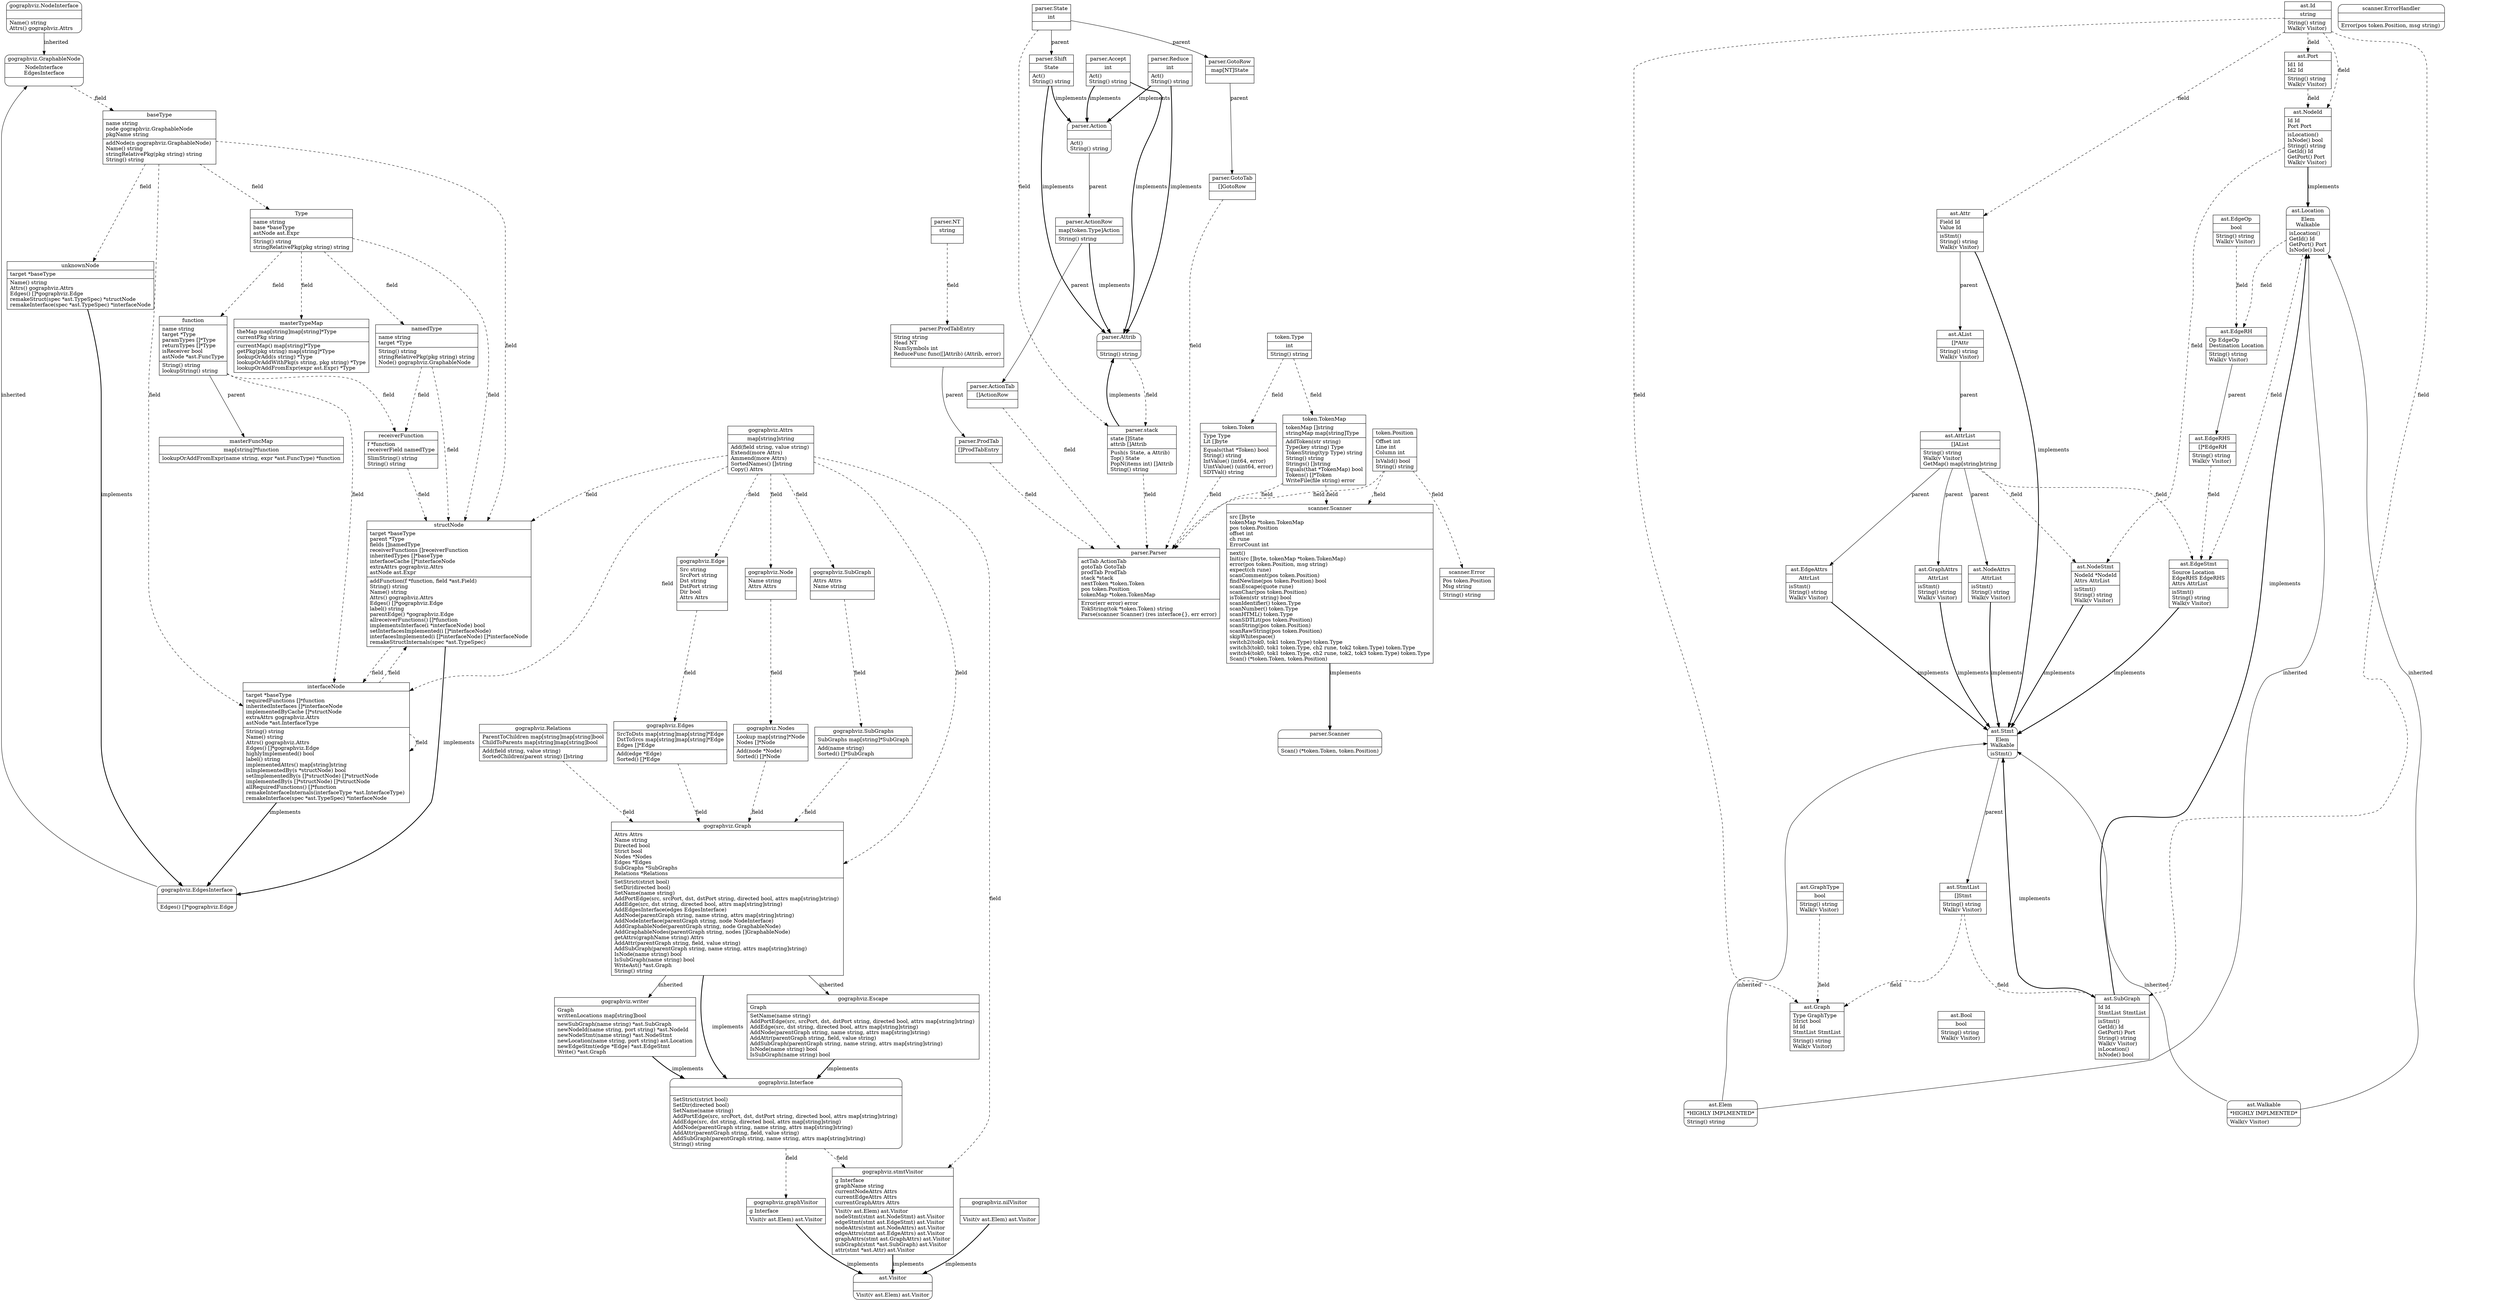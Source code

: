 digraph golangTypeGraph {
	gographviz_SEL_GraphableNode->baseType[ label=field, style=dashed ];
	Type->function[ label=field, style=dashed ];
	function->receiverFunction[ label=field, style=dashed ];
	namedType->receiverFunction[ label=field, style=dashed ];
	baseType->structNode[ label=field, style=dashed ];
	Type->structNode[ label=field, style=dashed ];
	namedType->structNode[ label=field, style=dashed ];
	receiverFunction->structNode[ label=field, style=dashed ];
	interfaceNode->structNode[ label=field, style=dashed ];
	gographviz_SEL_Attrs->structNode[ label=field, style=dashed ];
	baseType->Type[ label=field, style=dashed ];
	baseType->unknownNode[ label=field, style=dashed ];
	baseType->interfaceNode[ label=field, style=dashed ];
	function->interfaceNode[ label=field, style=dashed ];
	interfaceNode->interfaceNode[ label=field, style=dashed ];
	structNode->interfaceNode[ label=field, style=dashed ];
	gographviz_SEL_Attrs->interfaceNode[ label=field, style=dashed ];
	function->masterFuncMap[ label=parent, style=solid ];
	Type->masterTypeMap[ label=field, style=dashed ];
	Type->namedType[ label=field, style=dashed ];
	gographviz_SEL_Interface->gographviz_SEL_graphVisitor[ label=field, style=dashed ];
	gographviz_SEL_Interface->gographviz_SEL_stmtVisitor[ label=field, style=dashed ];
	gographviz_SEL_Attrs->gographviz_SEL_stmtVisitor[ label=field, style=dashed ];
	gographviz_SEL_Attrs->gographviz_SEL_EdgeTYPE[ label=field, style=dashed ];
	gographviz_SEL_EdgeTYPE->gographviz_SEL_Edges[ label=field, style=dashed ];
	gographviz_SEL_GraphTYPE->gographviz_SEL_Escape[ label=inherited, style=solid ];
	gographviz_SEL_Attrs->gographviz_SEL_GraphTYPE[ label=field, style=dashed ];
	gographviz_SEL_Nodes->gographviz_SEL_GraphTYPE[ label=field, style=dashed ];
	gographviz_SEL_Edges->gographviz_SEL_GraphTYPE[ label=field, style=dashed ];
	gographviz_SEL_SubGraphs->gographviz_SEL_GraphTYPE[ label=field, style=dashed ];
	gographviz_SEL_Relations->gographviz_SEL_GraphTYPE[ label=field, style=dashed ];
	gographviz_SEL_Attrs->gographviz_SEL_SubGraphTYPE[ label=field, style=dashed ];
	gographviz_SEL_SubGraphTYPE->gographviz_SEL_SubGraphs[ label=field, style=dashed ];
	gographviz_SEL_Attrs->gographviz_SEL_NodeTYPE[ label=field, style=dashed ];
	gographviz_SEL_NodeTYPE->gographviz_SEL_Nodes[ label=field, style=dashed ];
	gographviz_SEL_GraphTYPE->gographviz_SEL_writer[ label=inherited, style=solid ];
	parser_SEL_State->parser_SEL_Shift[ label=parent, style=solid ];
	parser_SEL_State->parser_SEL_GotoRow[ label=parent, style=solid ];
	parser_SEL_Action->parser_SEL_ActionRow[ label=parent, style=solid ];
	parser_SEL_NT->parser_SEL_ProdTabEntry[ label=field, style=dashed ];
	parser_SEL_ActionTab->parser_SEL_Parser[ label=field, style=dashed ];
	parser_SEL_GotoTab->parser_SEL_Parser[ label=field, style=dashed ];
	parser_SEL_ProdTab->parser_SEL_Parser[ label=field, style=dashed ];
	parser_SEL_stack->parser_SEL_Parser[ label=field, style=dashed ];
	token_SEL_Token->parser_SEL_Parser[ label=field, style=dashed ];
	token_SEL_Position->parser_SEL_Parser[ label=field, style=dashed ];
	token_SEL_TokenMap->parser_SEL_Parser[ label=field, style=dashed ];
	parser_SEL_ActionRow->parser_SEL_ActionTab[ label=parent, style=solid ];
	parser_SEL_State->parser_SEL_stack[ label=field, style=dashed ];
	parser_SEL_Attrib->parser_SEL_stack[ label=field, style=dashed ];
	parser_SEL_ProdTabEntry->parser_SEL_ProdTab[ label=parent, style=solid ];
	parser_SEL_GotoRow->parser_SEL_GotoTab[ label=parent, style=solid ];
	token_SEL_Type->token_SEL_TokenMap[ label=field, style=dashed ];
	token_SEL_Type->token_SEL_Token[ label=field, style=dashed ];
	token_SEL_Position->scanner_SEL_Error[ label=field, style=dashed ];
	token_SEL_TokenMap->scanner_SEL_Scanner[ label=field, style=dashed ];
	token_SEL_Position->scanner_SEL_Scanner[ label=field, style=dashed ];
	ast_SEL_Id->ast_SEL_Port[ label=field, style=dashed ];
	ast_SEL_AttrList->ast_SEL_GraphAttrs[ label=parent, style=solid ];
	ast_SEL_Location->ast_SEL_EdgeStmt[ label=field, style=dashed ];
	ast_SEL_EdgeRHS->ast_SEL_EdgeStmt[ label=field, style=dashed ];
	ast_SEL_AttrList->ast_SEL_EdgeStmt[ label=field, style=dashed ];
	ast_SEL_GraphType->ast_SEL_GraphTYPE[ label=field, style=dashed ];
	ast_SEL_Id->ast_SEL_GraphTYPE[ label=field, style=dashed ];
	ast_SEL_StmtList->ast_SEL_GraphTYPE[ label=field, style=dashed ];
	ast_SEL_AttrList->ast_SEL_NodeAttrs[ label=parent, style=solid ];
	ast_SEL_Id->ast_SEL_NodeId[ label=field, style=dashed ];
	ast_SEL_Port->ast_SEL_NodeId[ label=field, style=dashed ];
	ast_SEL_Attr->ast_SEL_AList[ label=parent, style=solid ];
	ast_SEL_Id->ast_SEL_Attr[ label=field, style=dashed ];
	ast_SEL_EdgeRH->ast_SEL_EdgeRHS[ label=parent, style=solid ];
	ast_SEL_EdgeOp->ast_SEL_EdgeRH[ label=field, style=dashed ];
	ast_SEL_Location->ast_SEL_EdgeRH[ label=field, style=dashed ];
	ast_SEL_Stmt->ast_SEL_StmtList[ label=parent, style=solid ];
	ast_SEL_AttrList->ast_SEL_EdgeAttrs[ label=parent, style=solid ];
	ast_SEL_AList->ast_SEL_AttrList[ label=parent, style=solid ];
	ast_SEL_Id->ast_SEL_SubGraphTYPE[ label=field, style=dashed ];
	ast_SEL_StmtList->ast_SEL_SubGraphTYPE[ label=field, style=dashed ];
	ast_SEL_NodeId->ast_SEL_NodeStmt[ label=field, style=dashed ];
	ast_SEL_AttrList->ast_SEL_NodeStmt[ label=field, style=dashed ];
	structNode->gographviz_SEL_EdgesInterface[ label=implements, style=bold ];
	unknownNode->gographviz_SEL_EdgesInterface[ label=implements, style=bold ];
	interfaceNode->gographviz_SEL_EdgesInterface[ label=implements, style=bold ];
	gographviz_SEL_Escape->gographviz_SEL_Interface[ label=implements, style=bold ];
	gographviz_SEL_GraphTYPE->gographviz_SEL_Interface[ label=implements, style=bold ];
	gographviz_SEL_writer->gographviz_SEL_Interface[ label=implements, style=bold ];
	gographviz_SEL_NodeInterface->gographviz_SEL_GraphableNode[ label=inherited, style=solid ];
	gographviz_SEL_EdgesInterface->gographviz_SEL_GraphableNode[ label=inherited, style=solid ];
	parser_SEL_Shift->parser_SEL_Action[ label=implements, style=bold ];
	parser_SEL_Accept->parser_SEL_Action[ label=implements, style=bold ];
	parser_SEL_Reduce->parser_SEL_Action[ label=implements, style=bold ];
	parser_SEL_Shift->parser_SEL_Attrib[ label=implements, style=bold ];
	parser_SEL_ActionRow->parser_SEL_Attrib[ label=implements, style=bold ];
	parser_SEL_Accept->parser_SEL_Attrib[ label=implements, style=bold ];
	parser_SEL_stack->parser_SEL_Attrib[ label=implements, style=bold ];
	parser_SEL_Reduce->parser_SEL_Attrib[ label=implements, style=bold ];
	scanner_SEL_Scanner->parser_SEL_Scanner[ label=implements, style=bold ];
	ast_SEL_Elem->ast_SEL_Stmt[ label=inherited, style=solid ];
	ast_SEL_Walkable->ast_SEL_Stmt[ label=inherited, style=solid ];
	ast_SEL_GraphAttrs->ast_SEL_Stmt[ label=implements, style=bold ];
	ast_SEL_EdgeStmt->ast_SEL_Stmt[ label=implements, style=bold ];
	ast_SEL_NodeAttrs->ast_SEL_Stmt[ label=implements, style=bold ];
	ast_SEL_Attr->ast_SEL_Stmt[ label=implements, style=bold ];
	ast_SEL_EdgeAttrs->ast_SEL_Stmt[ label=implements, style=bold ];
	ast_SEL_SubGraphTYPE->ast_SEL_Stmt[ label=implements, style=bold ];
	ast_SEL_NodeStmt->ast_SEL_Stmt[ label=implements, style=bold ];
	ast_SEL_Port->ast_SEL_Walkable[ label=implements, style=invis ];
	ast_SEL_GraphAttrs->ast_SEL_Walkable[ label=implements, style=invis ];
	ast_SEL_EdgeStmt->ast_SEL_Walkable[ label=implements, style=invis ];
	ast_SEL_EdgeOp->ast_SEL_Walkable[ label=implements, style=invis ];
	ast_SEL_GraphTYPE->ast_SEL_Walkable[ label=implements, style=invis ];
	ast_SEL_NodeAttrs->ast_SEL_Walkable[ label=implements, style=invis ];
	ast_SEL_NodeId->ast_SEL_Walkable[ label=implements, style=invis ];
	ast_SEL_Id->ast_SEL_Walkable[ label=implements, style=invis ];
	ast_SEL_AList->ast_SEL_Walkable[ label=implements, style=invis ];
	ast_SEL_Attr->ast_SEL_Walkable[ label=implements, style=invis ];
	ast_SEL_EdgeRHS->ast_SEL_Walkable[ label=implements, style=invis ];
	ast_SEL_EdgeRH->ast_SEL_Walkable[ label=implements, style=invis ];
	ast_SEL_GraphType->ast_SEL_Walkable[ label=implements, style=invis ];
	ast_SEL_StmtList->ast_SEL_Walkable[ label=implements, style=invis ];
	ast_SEL_EdgeAttrs->ast_SEL_Walkable[ label=implements, style=invis ];
	ast_SEL_AttrList->ast_SEL_Walkable[ label=implements, style=invis ];
	ast_SEL_SubGraphTYPE->ast_SEL_Walkable[ label=implements, style=invis ];
	ast_SEL_NodeStmt->ast_SEL_Walkable[ label=implements, style=invis ];
	ast_SEL_Bool->ast_SEL_Walkable[ label=implements, style=invis ];
	ast_SEL_Elem->ast_SEL_Location[ label=inherited, style=solid ];
	ast_SEL_Walkable->ast_SEL_Location[ label=inherited, style=solid ];
	ast_SEL_NodeId->ast_SEL_Location[ label=implements, style=bold ];
	ast_SEL_SubGraphTYPE->ast_SEL_Location[ label=implements, style=bold ];
	gographviz_SEL_nilVisitor->ast_SEL_Visitor[ label=implements, style=bold ];
	gographviz_SEL_graphVisitor->ast_SEL_Visitor[ label=implements, style=bold ];
	gographviz_SEL_stmtVisitor->ast_SEL_Visitor[ label=implements, style=bold ];
	ast_SEL_Port->ast_SEL_Elem[ label=implements, style=invis ];
	ast_SEL_GraphAttrs->ast_SEL_Elem[ label=implements, style=invis ];
	ast_SEL_EdgeStmt->ast_SEL_Elem[ label=implements, style=invis ];
	ast_SEL_EdgeOp->ast_SEL_Elem[ label=implements, style=invis ];
	ast_SEL_GraphTYPE->ast_SEL_Elem[ label=implements, style=invis ];
	ast_SEL_NodeAttrs->ast_SEL_Elem[ label=implements, style=invis ];
	ast_SEL_NodeId->ast_SEL_Elem[ label=implements, style=invis ];
	ast_SEL_Id->ast_SEL_Elem[ label=implements, style=invis ];
	ast_SEL_AList->ast_SEL_Elem[ label=implements, style=invis ];
	ast_SEL_Attr->ast_SEL_Elem[ label=implements, style=invis ];
	ast_SEL_EdgeRHS->ast_SEL_Elem[ label=implements, style=invis ];
	ast_SEL_EdgeRH->ast_SEL_Elem[ label=implements, style=invis ];
	ast_SEL_GraphType->ast_SEL_Elem[ label=implements, style=invis ];
	ast_SEL_StmtList->ast_SEL_Elem[ label=implements, style=invis ];
	ast_SEL_EdgeAttrs->ast_SEL_Elem[ label=implements, style=invis ];
	ast_SEL_AttrList->ast_SEL_Elem[ label=implements, style=invis ];
	ast_SEL_SubGraphTYPE->ast_SEL_Elem[ label=implements, style=invis ];
	ast_SEL_NodeStmt->ast_SEL_Elem[ label=implements, style=invis ];
	ast_SEL_Bool->ast_SEL_Elem[ label=implements, style=invis ];
	Type [ label="{Type|name string\lbase *baseType\lastNode ast.Expr\l|String() string\lstringRelativePkg(pkg string) string\l}", shape=record ];
	ast_SEL_AList [ label="{ast.AList|[]*Attr|String() string\lWalk(v Visitor) \l}", shape=record ];
	ast_SEL_Attr [ label="{ast.Attr|Field Id\lValue Id\l|isStmt() \lString() string\lWalk(v Visitor) \l}", shape=record ];
	ast_SEL_AttrList [ label="{ast.AttrList|[]AList|String() string\lWalk(v Visitor) \lGetMap() map[string]string\l}", shape=record ];
	ast_SEL_Bool [ label="{ast.Bool|bool|String() string\lWalk(v Visitor) \l}", shape=record ];
	ast_SEL_EdgeAttrs [ label="{ast.EdgeAttrs|AttrList|isStmt() \lString() string\lWalk(v Visitor) \l}", shape=record ];
	ast_SEL_EdgeOp [ label="{ast.EdgeOp|bool|String() string\lWalk(v Visitor) \l}", shape=record ];
	ast_SEL_EdgeRH [ label="{ast.EdgeRH|Op EdgeOp\lDestination Location\l|String() string\lWalk(v Visitor) \l}", shape=record ];
	ast_SEL_EdgeRHS [ label="{ast.EdgeRHS|[]*EdgeRH|String() string\lWalk(v Visitor) \l}", shape=record ];
	ast_SEL_EdgeStmt [ label="{ast.EdgeStmt|Source Location\lEdgeRHS EdgeRHS\lAttrs AttrList\l|isStmt() \lString() string\lWalk(v Visitor) \l}", shape=record ];
	ast_SEL_Elem [ label="{ast.Elem|*HIGHLY IMPLMENTED*\n|String() string\l}", shape=Mrecord ];
	ast_SEL_GraphAttrs [ label="{ast.GraphAttrs|AttrList|isStmt() \lString() string\lWalk(v Visitor) \l}", shape=record ];
	ast_SEL_GraphTYPE [ label="{ast.Graph|Type GraphType\lStrict bool\lId Id\lStmtList StmtList\l|String() string\lWalk(v Visitor) \l}", shape=record ];
	ast_SEL_GraphType [ label="{ast.GraphType|bool|String() string\lWalk(v Visitor) \l}", shape=record ];
	ast_SEL_Id [ label="{ast.Id|string|String() string\lWalk(v Visitor) \l}", shape=record ];
	ast_SEL_Location [ label="{ast.Location|Elem\nWalkable\n|isLocation() \lGetId() Id\lGetPort() Port\lIsNode() bool\l}", shape=Mrecord ];
	ast_SEL_NodeAttrs [ label="{ast.NodeAttrs|AttrList|isStmt() \lString() string\lWalk(v Visitor) \l}", shape=record ];
	ast_SEL_NodeId [ label="{ast.NodeId|Id Id\lPort Port\l|isLocation() \lIsNode() bool\lString() string\lGetId() Id\lGetPort() Port\lWalk(v Visitor) \l}", shape=record ];
	ast_SEL_NodeStmt [ label="{ast.NodeStmt|NodeId *NodeId\lAttrs AttrList\l|isStmt() \lString() string\lWalk(v Visitor) \l}", shape=record ];
	ast_SEL_Port [ label="{ast.Port|Id1 Id\lId2 Id\l|String() string\lWalk(v Visitor) \l}", shape=record ];
	ast_SEL_Stmt [ label="{ast.Stmt|Elem\nWalkable\n|isStmt() \l}", shape=Mrecord ];
	ast_SEL_StmtList [ label="{ast.StmtList|[]Stmt|String() string\lWalk(v Visitor) \l}", shape=record ];
	ast_SEL_SubGraphTYPE [ label="{ast.SubGraph|Id Id\lStmtList StmtList\l|isStmt() \lGetId() Id\lGetPort() Port\lString() string\lWalk(v Visitor) \lisLocation() \lIsNode() bool\l}", shape=record ];
	ast_SEL_Visitor [ label="{ast.Visitor||Visit(v ast.Elem) ast.Visitor\l}", shape=Mrecord ];
	ast_SEL_Walkable [ label="{ast.Walkable|*HIGHLY IMPLMENTED*\n|Walk(v Visitor) \l}", shape=Mrecord ];
	baseType [ label="{baseType|name string\lnode gographviz.GraphableNode\lpkgName string\l|addNode(n gographviz.GraphableNode) \lName() string\lstringRelativePkg(pkg string) string\lString() string\l}", shape=record ];
	function [ label="{function|name string\ltarget *Type\lparamTypes []*Type\lreturnTypes []*Type\lisReceiver bool\lastNode *ast.FuncType\l|String() string\llookupString() string\l}", shape=record ];
	gographviz_SEL_Attrs [ label="{gographviz.Attrs|map[string]string|Add(field string, value string) \lExtend(more Attrs) \lAmmend(more Attrs) \lSortedNames() []string\lCopy() Attrs\l}", shape=record ];
	gographviz_SEL_EdgeTYPE [ label="{gographviz.Edge|Src string\lSrcPort string\lDst string\lDstPort string\lDir bool\lAttrs Attrs\l|}", shape=record ];
	gographviz_SEL_Edges [ label="{gographviz.Edges|SrcToDsts map[string]map[string]*Edge\lDstToSrcs map[string]map[string]*Edge\lEdges []*Edge\l|Add(edge *Edge) \lSorted() []*Edge\l}", shape=record ];
	gographviz_SEL_EdgesInterface [ label="{gographviz.EdgesInterface||Edges() []*gographviz.Edge\l}", shape=Mrecord ];
	gographviz_SEL_Escape [ label="{gographviz.Escape|Graph\l|SetName(name string) \lAddPortEdge(src, srcPort, dst, dstPort string, directed bool, attrs map[string]string) \lAddEdge(src, dst string, directed bool, attrs map[string]string) \lAddNode(parentGraph string, name string, attrs map[string]string) \lAddAttr(parentGraph string, field, value string) \lAddSubGraph(parentGraph string, name string, attrs map[string]string) \lIsNode(name string) bool\lIsSubGraph(name string) bool\l}", shape=record ];
	gographviz_SEL_GraphTYPE [ label="{gographviz.Graph|Attrs Attrs\lName string\lDirected bool\lStrict bool\lNodes *Nodes\lEdges *Edges\lSubGraphs *SubGraphs\lRelations *Relations\l|SetStrict(strict bool) \lSetDir(directed bool) \lSetName(name string) \lAddPortEdge(src, srcPort, dst, dstPort string, directed bool, attrs map[string]string) \lAddEdge(src, dst string, directed bool, attrs map[string]string) \lAddEdgesInterface(edges EdgesInterface) \lAddNode(parentGraph string, name string, attrs map[string]string) \lAddNodeInterface(parentGraph string, node NodeInterface) \lAddGraphableNode(parentGraph string, node GraphableNode) \lAddGraphableNodes(parentGraph string, nodes []GraphableNode) \lgetAttrs(graphName string) Attrs\lAddAttr(parentGraph string, field, value string) \lAddSubGraph(parentGraph string, name string, attrs map[string]string) \lIsNode(name string) bool\lIsSubGraph(name string) bool\lWriteAst() *ast.Graph\lString() string\l}", shape=record ];
	gographviz_SEL_GraphableNode [ label="{gographviz.GraphableNode|NodeInterface\nEdgesInterface\n|}", shape=Mrecord ];
	gographviz_SEL_Interface [ label="{gographviz.Interface||SetStrict(strict bool) \lSetDir(directed bool) \lSetName(name string) \lAddPortEdge(src, srcPort, dst, dstPort string, directed bool, attrs map[string]string) \lAddEdge(src, dst string, directed bool, attrs map[string]string) \lAddNode(parentGraph string, name string, attrs map[string]string) \lAddAttr(parentGraph string, field, value string) \lAddSubGraph(parentGraph string, name string, attrs map[string]string) \lString() string\l}", shape=Mrecord ];
	gographviz_SEL_NodeInterface [ label="{gographviz.NodeInterface||Name() string\lAttrs() gographviz.Attrs\l}", shape=Mrecord ];
	gographviz_SEL_NodeTYPE [ label="{gographviz.Node|Name string\lAttrs Attrs\l|}", shape=record ];
	gographviz_SEL_Nodes [ label="{gographviz.Nodes|Lookup map[string]*Node\lNodes []*Node\l|Add(node *Node) \lSorted() []*Node\l}", shape=record ];
	gographviz_SEL_Relations [ label="{gographviz.Relations|ParentToChildren map[string]map[string]bool\lChildToParents map[string]map[string]bool\l|Add(field string, value string) \lSortedChildren(parent string) []string\l}", shape=record ];
	gographviz_SEL_SubGraphTYPE [ label="{gographviz.SubGraph|Attrs Attrs\lName string\l|}", shape=record ];
	gographviz_SEL_SubGraphs [ label="{gographviz.SubGraphs|SubGraphs map[string]*SubGraph\l|Add(name string) \lSorted() []*SubGraph\l}", shape=record ];
	gographviz_SEL_graphVisitor [ label="{gographviz.graphVisitor|g Interface\l|Visit(v ast.Elem) ast.Visitor\l}", shape=record ];
	gographviz_SEL_nilVisitor [ label="{gographviz.nilVisitor||Visit(v ast.Elem) ast.Visitor\l}", shape=record ];
	gographviz_SEL_stmtVisitor [ label="{gographviz.stmtVisitor|g Interface\lgraphName string\lcurrentNodeAttrs Attrs\lcurrentEdgeAttrs Attrs\lcurrentGraphAttrs Attrs\l|Visit(v ast.Elem) ast.Visitor\lnodeStmt(stmt ast.NodeStmt) ast.Visitor\ledgeStmt(stmt ast.EdgeStmt) ast.Visitor\lnodeAttrs(stmt ast.NodeAttrs) ast.Visitor\ledgeAttrs(stmt ast.EdgeAttrs) ast.Visitor\lgraphAttrs(stmt ast.GraphAttrs) ast.Visitor\lsubGraph(stmt *ast.SubGraph) ast.Visitor\lattr(stmt *ast.Attr) ast.Visitor\l}", shape=record ];
	gographviz_SEL_writer [ label="{gographviz.writer|Graph\lwrittenLocations map[string]bool\l|newSubGraph(name string) *ast.SubGraph\lnewNodeId(name string, port string) *ast.NodeId\lnewNodeStmt(name string) *ast.NodeStmt\lnewLocation(name string, port string) ast.Location\lnewEdgeStmt(edge *Edge) *ast.EdgeStmt\lWrite() *ast.Graph\l}", shape=record ];
	interfaceNode [ label="{interfaceNode|target *baseType\lrequiredFunctions []*function\linheritedInterfaces []*interfaceNode\limplementedByCache []*structNode\lextraAttrs gographviz.Attrs\lastNode *ast.InterfaceType\l|String() string\lName() string\lAttrs() gographviz.Attrs\lEdges() []*gographviz.Edge\lhighlyImplemented() bool\llabel() string\limplementedAttrs() map[string]string\lisImplementedBy(s *structNode) bool\lsetImplementedBy(s []*structNode) []*structNode\limplementedBy(s []*structNode) []*structNode\lallRequiredFunctions() []*function\lremakeInterfaceInternals(interfaceType *ast.InterfaceType) \lremakeInterface(spec *ast.TypeSpec) *interfaceNode\l}", shape=record ];
	masterFuncMap [ label="{masterFuncMap|map[string]*function|lookupOrAddFromExpr(name string, expr *ast.FuncType) *function\l}", shape=record ];
	masterTypeMap [ label="{masterTypeMap|theMap map[string]map[string]*Type\lcurrentPkg string\l|currentMap() map[string]*Type\lgetPkg(pkg string) map[string]*Type\llookupOrAdd(s string) *Type\llookupOrAddWithPkg(s string, pkg string) *Type\llookupOrAddFromExpr(expr ast.Expr) *Type\l}", shape=record ];
	namedType [ label="{namedType|name string\ltarget *Type\l|String() string\lstringRelativePkg(pkg string) string\lNode() gographviz.GraphableNode\l}", shape=record ];
	parser_SEL_Accept [ label="{parser.Accept|int|Act() \lString() string\l}", shape=record ];
	parser_SEL_Action [ label="{parser.Action||Act() \lString() string\l}", shape=Mrecord ];
	parser_SEL_ActionRow [ label="{parser.ActionRow|map[token.Type]Action|String() string\l}", shape=record ];
	parser_SEL_ActionTab [ label="{parser.ActionTab|[]ActionRow|}", shape=record ];
	parser_SEL_Attrib [ label="{parser.Attrib||String() string\l}", shape=Mrecord ];
	parser_SEL_GotoRow [ label="{parser.GotoRow|map[NT]State|}", shape=record ];
	parser_SEL_GotoTab [ label="{parser.GotoTab|[]GotoRow|}", shape=record ];
	parser_SEL_NT [ label="{parser.NT|string|}", shape=record ];
	parser_SEL_Parser [ label="{parser.Parser|actTab ActionTab\lgotoTab GotoTab\lprodTab ProdTab\lstack *stack\lnextToken *token.Token\lpos token.Position\ltokenMap *token.TokenMap\l|Error(err error) error\lTokString(tok *token.Token) string\lParse(scanner Scanner) (res interface\{\}, err error)\l}", shape=record ];
	parser_SEL_ProdTab [ label="{parser.ProdTab|[]ProdTabEntry|}", shape=record ];
	parser_SEL_ProdTabEntry [ label="{parser.ProdTabEntry|String string\lHead NT\lNumSymbols int\lReduceFunc func([]Attrib) (Attrib, error)\l|}", shape=record ];
	parser_SEL_Reduce [ label="{parser.Reduce|int|Act() \lString() string\l}", shape=record ];
	parser_SEL_Scanner [ label="{parser.Scanner||Scan() (*token.Token, token.Position)\l}", shape=Mrecord ];
	parser_SEL_Shift [ label="{parser.Shift|State|Act() \lString() string\l}", shape=record ];
	parser_SEL_State [ label="{parser.State|int|}", shape=record ];
	parser_SEL_stack [ label="{parser.stack|state []State\lattrib []Attrib\l|Push(s State, a Attrib) \lTop() State\lPopN(items int) []Attrib\lString() string\l}", shape=record ];
	receiverFunction [ label="{receiverFunction|f *function\lreceiverField namedType\l|SlimString() string\lString() string\l}", shape=record ];
	scanner_SEL_Error [ label="{scanner.Error|Pos token.Position\lMsg string\l|String() string\l}", shape=record ];
	scanner_SEL_ErrorHandler [ label="{scanner.ErrorHandler||Error(pos token.Position, msg string) \l}", shape=Mrecord ];
	scanner_SEL_Scanner [ label="{scanner.Scanner|src []byte\ltokenMap *token.TokenMap\lpos token.Position\loffset int\lch rune\lErrorCount int\l|next() \lInit(src []byte, tokenMap *token.TokenMap) \lerror(pos token.Position, msg string) \lexpect(ch rune) \lscanComment(pos token.Position) \lfindNewline(pos token.Position) bool\lscanEscape(quote rune) \lscanChar(pos token.Position) \lisToken(str string) bool\lscanIdentifier() token.Type\lscanNumber() token.Type\lscanHTML() token.Type\lscanSDTLit(pos token.Position) \lscanString(pos token.Position) \lscanRawString(pos token.Position) \lskipWhitespace() \lswitch2(tok0, tok1 token.Type) token.Type\lswitch3(tok0, tok1 token.Type, ch2 rune, tok2 token.Type) token.Type\lswitch4(tok0, tok1 token.Type, ch2 rune, tok2, tok3 token.Type) token.Type\lScan() (*token.Token, token.Position)\l}", shape=record ];
	structNode [ label="{structNode|target *baseType\lparent *Type\lfields []namedType\lreceiverFunctions []receiverFunction\linheritedTypes []*baseType\linterfaceCache []*interfaceNode\lextraAttrs gographviz.Attrs\lastNode ast.Expr\l|addFunction(f *function, field *ast.Field) \lString() string\lName() string\lAttrs() gographviz.Attrs\lEdges() []*gographviz.Edge\llabel() string\lparentEdge() *gographviz.Edge\lallreceiverFunctions() []*function\limplementsInterface(i *interfaceNode) bool\lsetInterfacesImplemented(i []*interfaceNode) \linterfacesImplemented(i []*interfaceNode) []*interfaceNode\lremakeStructInternals(spec *ast.TypeSpec) \l}", shape=record ];
	token_SEL_Position [ label="{token.Position|Offset int\lLine int\lColumn int\l|IsValid() bool\lString() string\l}", shape=record ];
	token_SEL_Token [ label="{token.Token|Type Type\lLit []byte\l|Equals(that *Token) bool\lString() string\lIntValue() (int64, error)\lUintValue() (uint64, error)\lSDTVal() string\l}", shape=record ];
	token_SEL_TokenMap [ label="{token.TokenMap|tokenMap []string\lstringMap map[string]Type\l|AddToken(str string) \lType(key string) Type\lTokenString(typ Type) string\lString() string\lStrings() []string\lEquals(that *TokenMap) bool\lTokens() []*Token\lWriteFile(file string) error\l}", shape=record ];
	token_SEL_Type [ label="{token.Type|int|String() string\l}", shape=record ];
	unknownNode [ label="{unknownNode|target *baseType\l|Name() string\lAttrs() gographviz.Attrs\lEdges() []*gographviz.Edge\lremakeStruct(spec *ast.TypeSpec) *structNode\lremakeInterface(spec *ast.TypeSpec) *interfaceNode\l}", shape=record ];

}

